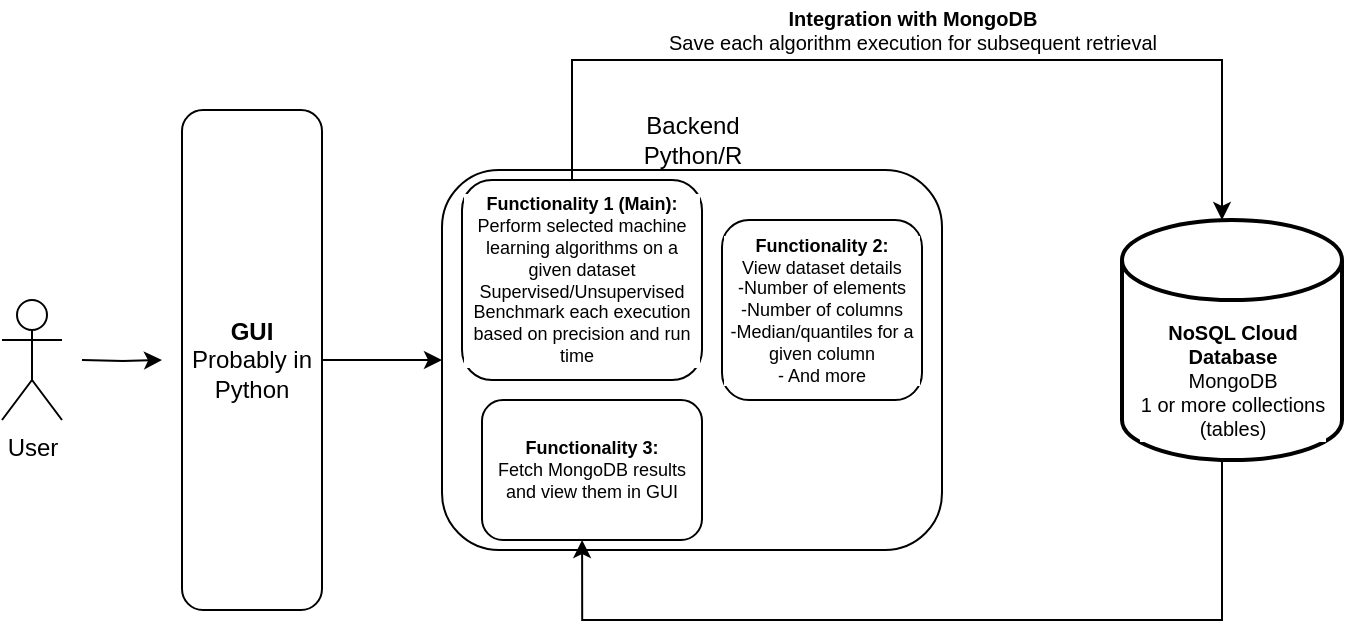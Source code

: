 <mxfile version="14.6.13" type="device"><diagram id="pjWgZrJGRK-J3wrxOhug" name="amc draft"><mxGraphModel dx="813" dy="435" grid="1" gridSize="10" guides="1" tooltips="1" connect="1" arrows="1" fold="1" page="1" pageScale="1" pageWidth="850" pageHeight="1100" math="0" shadow="0"><root><mxCell id="0"/><mxCell id="1" parent="0"/><mxCell id="imHkdOBe8Ei0RA0mpl0r-9" style="edgeStyle=orthogonalEdgeStyle;rounded=0;orthogonalLoop=1;jettySize=auto;html=1;entryX=0;entryY=0.5;entryDx=0;entryDy=0;fontSize=9;" parent="1" source="imHkdOBe8Ei0RA0mpl0r-1" target="imHkdOBe8Ei0RA0mpl0r-4" edge="1"><mxGeometry relative="1" as="geometry"/></mxCell><mxCell id="imHkdOBe8Ei0RA0mpl0r-1" value="&lt;b&gt;GUI&lt;/b&gt;&lt;br&gt;Probably in Python" style="rounded=1;whiteSpace=wrap;html=1;" parent="1" vertex="1"><mxGeometry x="140" y="155" width="70" height="250" as="geometry"/></mxCell><mxCell id="imHkdOBe8Ei0RA0mpl0r-3" style="edgeStyle=orthogonalEdgeStyle;rounded=0;orthogonalLoop=1;jettySize=auto;html=1;" parent="1" edge="1"><mxGeometry relative="1" as="geometry"><mxPoint x="90" y="280" as="sourcePoint"/><mxPoint x="130" y="280" as="targetPoint"/></mxGeometry></mxCell><mxCell id="imHkdOBe8Ei0RA0mpl0r-2" value="User&lt;br&gt;" style="shape=umlActor;verticalLabelPosition=bottom;verticalAlign=top;html=1;outlineConnect=0;" parent="1" vertex="1"><mxGeometry x="50" y="250" width="30" height="60" as="geometry"/></mxCell><mxCell id="imHkdOBe8Ei0RA0mpl0r-4" value="" style="rounded=1;whiteSpace=wrap;html=1;" parent="1" vertex="1"><mxGeometry x="270" y="185" width="250" height="190" as="geometry"/></mxCell><mxCell id="imHkdOBe8Ei0RA0mpl0r-5" value="Backend&lt;br&gt;Python/R" style="text;html=1;strokeColor=none;fillColor=none;align=center;verticalAlign=middle;whiteSpace=wrap;rounded=0;labelBackgroundColor=none;" parent="1" vertex="1"><mxGeometry x="362.5" y="155" width="65" height="30" as="geometry"/></mxCell><mxCell id="imHkdOBe8Ei0RA0mpl0r-11" style="edgeStyle=orthogonalEdgeStyle;rounded=0;orthogonalLoop=1;jettySize=auto;html=1;exitX=0.5;exitY=0;exitDx=0;exitDy=0;fontSize=9;" parent="1" source="imHkdOBe8Ei0RA0mpl0r-7" edge="1"><mxGeometry relative="1" as="geometry"><mxPoint x="660" y="210" as="targetPoint"/><Array as="points"><mxPoint x="335" y="130"/><mxPoint x="660" y="130"/></Array></mxGeometry></mxCell><mxCell id="imHkdOBe8Ei0RA0mpl0r-7" value="&lt;b&gt;Functionality 1 (Main):&lt;br style=&quot;font-size: 9px&quot;&gt;&lt;/b&gt;Perform selected machine learning algorithms on a given dataset&lt;br style=&quot;font-size: 9px&quot;&gt;Supervised/Unsupervised&lt;br&gt;Benchmark each execution based on precision and run time&amp;nbsp;&amp;nbsp;" style="rounded=1;whiteSpace=wrap;html=1;labelBackgroundColor=#ffffff;fontSize=9;" parent="1" vertex="1"><mxGeometry x="280" y="190" width="120" height="100" as="geometry"/></mxCell><mxCell id="imHkdOBe8Ei0RA0mpl0r-8" value="&lt;b&gt;Functionality 2:&lt;br style=&quot;font-size: 9px&quot;&gt;&lt;/b&gt;View dataset details&lt;br&gt;-Number of elements&lt;br&gt;-Number of columns&lt;br&gt;-Median/quantiles for a given column&lt;br&gt;- And more" style="rounded=1;whiteSpace=wrap;html=1;labelBackgroundColor=#ffffff;fontSize=9;" parent="1" vertex="1"><mxGeometry x="410" y="210" width="100" height="90" as="geometry"/></mxCell><mxCell id="imHkdOBe8Ei0RA0mpl0r-14" style="edgeStyle=orthogonalEdgeStyle;rounded=0;orthogonalLoop=1;jettySize=auto;html=1;exitX=0.5;exitY=1;exitDx=0;exitDy=0;exitPerimeter=0;entryX=0.455;entryY=1;entryDx=0;entryDy=0;entryPerimeter=0;fontSize=9;" parent="1" source="imHkdOBe8Ei0RA0mpl0r-10" target="imHkdOBe8Ei0RA0mpl0r-13" edge="1"><mxGeometry relative="1" as="geometry"><Array as="points"><mxPoint x="660" y="410"/><mxPoint x="340" y="410"/></Array></mxGeometry></mxCell><mxCell id="imHkdOBe8Ei0RA0mpl0r-10" value="" style="strokeWidth=2;html=1;shape=mxgraph.flowchart.database;whiteSpace=wrap;labelBackgroundColor=#ffffff;fontSize=9;" parent="1" vertex="1"><mxGeometry x="610" y="210" width="110" height="120" as="geometry"/></mxCell><mxCell id="imHkdOBe8Ei0RA0mpl0r-12" value="&lt;b style=&quot;font-size: 10px;&quot;&gt;Integration with MongoDB&lt;br style=&quot;font-size: 10px;&quot;&gt;&lt;/b&gt;Save each algorithm execution for subsequent retrieval" style="text;html=1;align=center;verticalAlign=middle;resizable=0;points=[];autosize=1;strokeColor=none;fontSize=10;" parent="1" vertex="1"><mxGeometry x="375" y="100" width="260" height="30" as="geometry"/></mxCell><mxCell id="imHkdOBe8Ei0RA0mpl0r-13" value="&lt;b&gt;Functionality 3:&lt;br style=&quot;font-size: 9px&quot;&gt;&lt;/b&gt;Fetch MongoDB results and view them in GUI" style="rounded=1;whiteSpace=wrap;html=1;labelBackgroundColor=#ffffff;fontSize=9;" parent="1" vertex="1"><mxGeometry x="290" y="300" width="110" height="70" as="geometry"/></mxCell><mxCell id="imHkdOBe8Ei0RA0mpl0r-15" value="&lt;b style=&quot;font-size: 10px;&quot;&gt;NoSQL Cloud Database&lt;br style=&quot;font-size: 10px;&quot;&gt;&lt;/b&gt;MongoDB&lt;br style=&quot;font-size: 10px;&quot;&gt;1 or more collections (tables)" style="text;html=1;strokeColor=none;fillColor=none;align=center;verticalAlign=middle;whiteSpace=wrap;rounded=0;labelBackgroundColor=#ffffff;fontSize=10;" parent="1" vertex="1"><mxGeometry x="617.5" y="260" width="95" height="60" as="geometry"/></mxCell></root></mxGraphModel></diagram></mxfile>